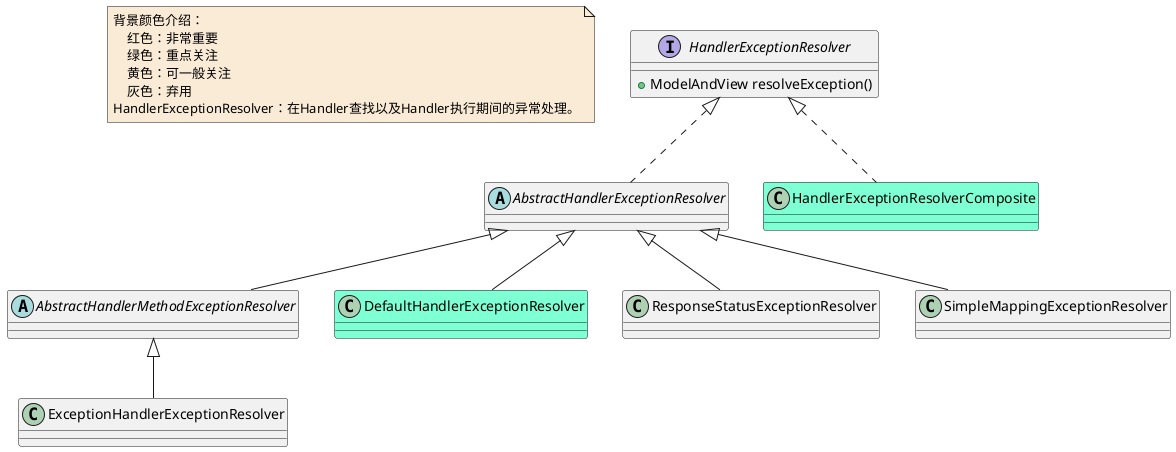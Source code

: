 @startuml

note  as N1 #FAEBD7
    背景颜色介绍：
        红色：非常重要
        绿色：重点关注
        黄色：可一般关注
        灰色：弃用
    HandlerExceptionResolver：在Handler查找以及Handler执行期间的异常处理。
end note

interface HandlerExceptionResolver
HandlerExceptionResolver : +ModelAndView resolveException()
abstract class AbstractHandlerExceptionResolver
abstract class AbstractHandlerMethodExceptionResolver
class DefaultHandlerExceptionResolver #7FFFD4
class ExceptionHandlerExceptionResolver
class HandlerExceptionResolverComposite #7FFFD4
class ResponseStatusExceptionResolver
class SimpleMappingExceptionResolver


AbstractHandlerExceptionResolver <|-- AbstractHandlerMethodExceptionResolver
AbstractHandlerExceptionResolver <|-- DefaultHandlerExceptionResolver
AbstractHandlerExceptionResolver <|-- ResponseStatusExceptionResolver
AbstractHandlerExceptionResolver <|-- SimpleMappingExceptionResolver

AbstractHandlerMethodExceptionResolver <|-- ExceptionHandlerExceptionResolver


HandlerExceptionResolver <|.. AbstractHandlerExceptionResolver
HandlerExceptionResolver <|.. HandlerExceptionResolverComposite





@enduml
